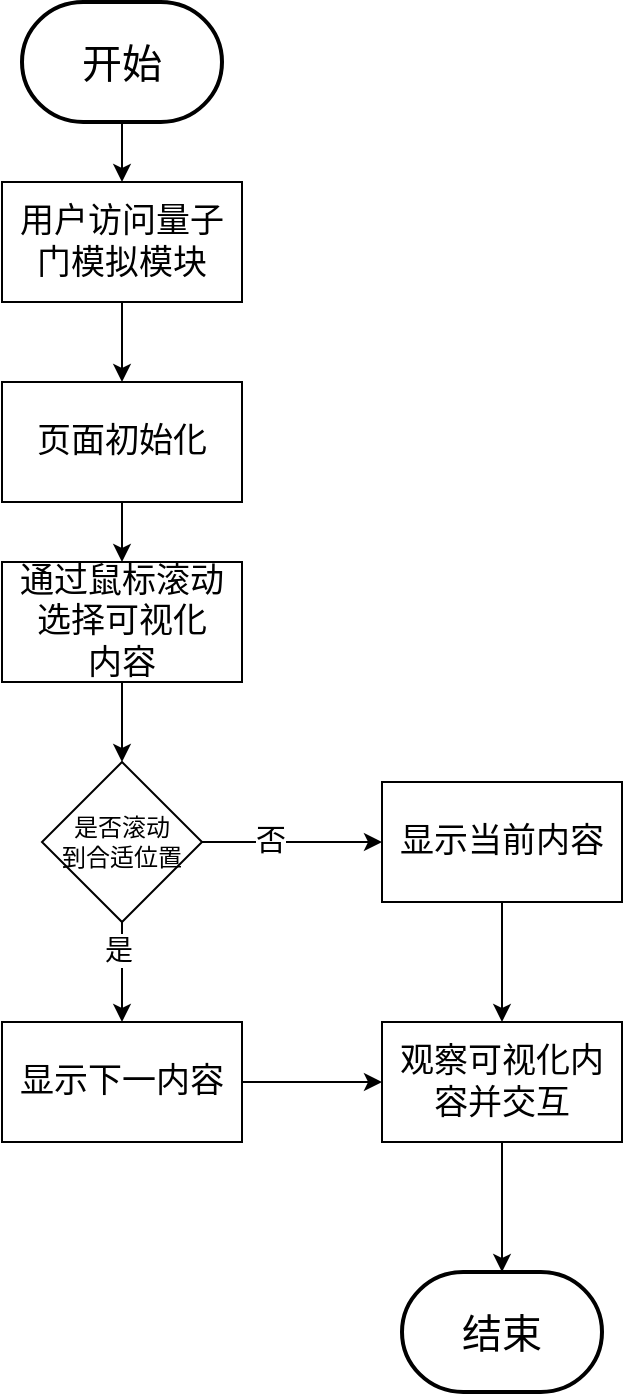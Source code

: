 <mxfile version="27.0.4">
  <diagram id="C5RBs43oDa-KdzZeNtuy" name="Page-1">
    <mxGraphModel dx="988" dy="1752" grid="1" gridSize="10" guides="1" tooltips="1" connect="1" arrows="1" fold="1" page="1" pageScale="1" pageWidth="827" pageHeight="1169" math="0" shadow="0">
      <root>
        <mxCell id="WIyWlLk6GJQsqaUBKTNV-0" />
        <mxCell id="WIyWlLk6GJQsqaUBKTNV-1" parent="WIyWlLk6GJQsqaUBKTNV-0" />
        <mxCell id="CGJRMr3i04eff4zQKk5s-9" style="edgeStyle=orthogonalEdgeStyle;rounded=0;orthogonalLoop=1;jettySize=auto;html=1;exitX=0.5;exitY=1;exitDx=0;exitDy=0;exitPerimeter=0;entryX=0.5;entryY=0;entryDx=0;entryDy=0;" edge="1" parent="WIyWlLk6GJQsqaUBKTNV-1" source="CGJRMr3i04eff4zQKk5s-0" target="CGJRMr3i04eff4zQKk5s-1">
          <mxGeometry relative="1" as="geometry" />
        </mxCell>
        <mxCell id="CGJRMr3i04eff4zQKk5s-0" value="&lt;font style=&quot;font-size: 20px;&quot;&gt;开始&lt;/font&gt;" style="strokeWidth=2;html=1;shape=mxgraph.flowchart.terminator;whiteSpace=wrap;" vertex="1" parent="WIyWlLk6GJQsqaUBKTNV-1">
          <mxGeometry x="170" y="-110" width="100" height="60" as="geometry" />
        </mxCell>
        <mxCell id="CGJRMr3i04eff4zQKk5s-10" value="" style="edgeStyle=orthogonalEdgeStyle;rounded=0;orthogonalLoop=1;jettySize=auto;html=1;" edge="1" parent="WIyWlLk6GJQsqaUBKTNV-1" source="CGJRMr3i04eff4zQKk5s-1" target="CGJRMr3i04eff4zQKk5s-2">
          <mxGeometry relative="1" as="geometry" />
        </mxCell>
        <mxCell id="CGJRMr3i04eff4zQKk5s-1" value="&lt;font style=&quot;font-size: 17px;&quot;&gt;用户访问量子门模拟模块&lt;/font&gt;" style="rounded=0;whiteSpace=wrap;html=1;" vertex="1" parent="WIyWlLk6GJQsqaUBKTNV-1">
          <mxGeometry x="160" y="-20" width="120" height="60" as="geometry" />
        </mxCell>
        <mxCell id="CGJRMr3i04eff4zQKk5s-11" value="" style="edgeStyle=orthogonalEdgeStyle;rounded=0;orthogonalLoop=1;jettySize=auto;html=1;" edge="1" parent="WIyWlLk6GJQsqaUBKTNV-1" source="CGJRMr3i04eff4zQKk5s-2" target="CGJRMr3i04eff4zQKk5s-3">
          <mxGeometry relative="1" as="geometry" />
        </mxCell>
        <mxCell id="CGJRMr3i04eff4zQKk5s-2" value="&lt;span style=&quot;font-size: 17px;&quot;&gt;页面初始化&lt;/span&gt;" style="rounded=0;whiteSpace=wrap;html=1;" vertex="1" parent="WIyWlLk6GJQsqaUBKTNV-1">
          <mxGeometry x="160" y="80" width="120" height="60" as="geometry" />
        </mxCell>
        <mxCell id="CGJRMr3i04eff4zQKk5s-12" value="" style="edgeStyle=orthogonalEdgeStyle;rounded=0;orthogonalLoop=1;jettySize=auto;html=1;" edge="1" parent="WIyWlLk6GJQsqaUBKTNV-1" source="CGJRMr3i04eff4zQKk5s-3" target="CGJRMr3i04eff4zQKk5s-4">
          <mxGeometry relative="1" as="geometry" />
        </mxCell>
        <mxCell id="CGJRMr3i04eff4zQKk5s-3" value="&lt;span style=&quot;font-size: 17px;&quot;&gt;通过鼠标滚动选择可&lt;/span&gt;&lt;span style=&quot;background-color: transparent; color: light-dark(rgb(0, 0, 0), rgb(255, 255, 255)); font-size: 17px;&quot;&gt;视&lt;/span&gt;&lt;span style=&quot;background-color: transparent; color: light-dark(rgb(0, 0, 0), rgb(255, 255, 255)); font-size: 17px;&quot;&gt;化&lt;/span&gt;&lt;div&gt;&lt;div&gt;&lt;div&gt;&lt;span style=&quot;font-size: 17px;&quot;&gt;内容&lt;/span&gt;&lt;/div&gt;&lt;/div&gt;&lt;/div&gt;" style="rounded=0;whiteSpace=wrap;html=1;" vertex="1" parent="WIyWlLk6GJQsqaUBKTNV-1">
          <mxGeometry x="160" y="170" width="120" height="60" as="geometry" />
        </mxCell>
        <mxCell id="CGJRMr3i04eff4zQKk5s-13" value="" style="edgeStyle=orthogonalEdgeStyle;rounded=0;orthogonalLoop=1;jettySize=auto;html=1;" edge="1" parent="WIyWlLk6GJQsqaUBKTNV-1" source="CGJRMr3i04eff4zQKk5s-4" target="CGJRMr3i04eff4zQKk5s-6">
          <mxGeometry relative="1" as="geometry" />
        </mxCell>
        <mxCell id="CGJRMr3i04eff4zQKk5s-18" value="&lt;font style=&quot;font-size: 15px;&quot;&gt;否&lt;/font&gt;" style="edgeLabel;html=1;align=center;verticalAlign=middle;resizable=0;points=[];" vertex="1" connectable="0" parent="CGJRMr3i04eff4zQKk5s-13">
          <mxGeometry x="-0.258" y="2" relative="1" as="geometry">
            <mxPoint as="offset" />
          </mxGeometry>
        </mxCell>
        <mxCell id="CGJRMr3i04eff4zQKk5s-14" value="" style="edgeStyle=orthogonalEdgeStyle;rounded=0;orthogonalLoop=1;jettySize=auto;html=1;" edge="1" parent="WIyWlLk6GJQsqaUBKTNV-1" source="CGJRMr3i04eff4zQKk5s-4" target="CGJRMr3i04eff4zQKk5s-5">
          <mxGeometry relative="1" as="geometry" />
        </mxCell>
        <mxCell id="CGJRMr3i04eff4zQKk5s-19" value="&lt;font style=&quot;font-size: 14px;&quot;&gt;是&lt;/font&gt;" style="edgeLabel;html=1;align=center;verticalAlign=middle;resizable=0;points=[];" vertex="1" connectable="0" parent="CGJRMr3i04eff4zQKk5s-14">
          <mxGeometry x="-0.456" y="-2" relative="1" as="geometry">
            <mxPoint as="offset" />
          </mxGeometry>
        </mxCell>
        <mxCell id="CGJRMr3i04eff4zQKk5s-4" value="是否滚动&lt;div&gt;到合适位置&lt;/div&gt;" style="rhombus;whiteSpace=wrap;html=1;" vertex="1" parent="WIyWlLk6GJQsqaUBKTNV-1">
          <mxGeometry x="180" y="270" width="80" height="80" as="geometry" />
        </mxCell>
        <mxCell id="CGJRMr3i04eff4zQKk5s-15" value="" style="edgeStyle=orthogonalEdgeStyle;rounded=0;orthogonalLoop=1;jettySize=auto;html=1;" edge="1" parent="WIyWlLk6GJQsqaUBKTNV-1" source="CGJRMr3i04eff4zQKk5s-5" target="CGJRMr3i04eff4zQKk5s-7">
          <mxGeometry relative="1" as="geometry" />
        </mxCell>
        <mxCell id="CGJRMr3i04eff4zQKk5s-5" value="&lt;span style=&quot;font-size: 17px;&quot;&gt;显示下一内容&lt;/span&gt;" style="rounded=0;whiteSpace=wrap;html=1;" vertex="1" parent="WIyWlLk6GJQsqaUBKTNV-1">
          <mxGeometry x="160" y="400" width="120" height="60" as="geometry" />
        </mxCell>
        <mxCell id="CGJRMr3i04eff4zQKk5s-16" value="" style="rounded=0;orthogonalLoop=1;jettySize=auto;html=1;" edge="1" parent="WIyWlLk6GJQsqaUBKTNV-1" source="CGJRMr3i04eff4zQKk5s-6" target="CGJRMr3i04eff4zQKk5s-7">
          <mxGeometry relative="1" as="geometry" />
        </mxCell>
        <mxCell id="CGJRMr3i04eff4zQKk5s-6" value="&lt;span style=&quot;font-size: 17px;&quot;&gt;显示当前内容&lt;/span&gt;" style="rounded=0;whiteSpace=wrap;html=1;" vertex="1" parent="WIyWlLk6GJQsqaUBKTNV-1">
          <mxGeometry x="350" y="280" width="120" height="60" as="geometry" />
        </mxCell>
        <mxCell id="CGJRMr3i04eff4zQKk5s-17" value="" style="edgeStyle=orthogonalEdgeStyle;rounded=0;orthogonalLoop=1;jettySize=auto;html=1;" edge="1" parent="WIyWlLk6GJQsqaUBKTNV-1" source="CGJRMr3i04eff4zQKk5s-7" target="CGJRMr3i04eff4zQKk5s-8">
          <mxGeometry relative="1" as="geometry" />
        </mxCell>
        <mxCell id="CGJRMr3i04eff4zQKk5s-7" value="&lt;span style=&quot;font-size: 17px;&quot;&gt;观察可视化内容并交互&lt;/span&gt;" style="rounded=0;whiteSpace=wrap;html=1;" vertex="1" parent="WIyWlLk6GJQsqaUBKTNV-1">
          <mxGeometry x="350" y="400" width="120" height="60" as="geometry" />
        </mxCell>
        <mxCell id="CGJRMr3i04eff4zQKk5s-8" value="&lt;span style=&quot;font-size: 20px;&quot;&gt;结束&lt;/span&gt;" style="strokeWidth=2;html=1;shape=mxgraph.flowchart.terminator;whiteSpace=wrap;" vertex="1" parent="WIyWlLk6GJQsqaUBKTNV-1">
          <mxGeometry x="360" y="525" width="100" height="60" as="geometry" />
        </mxCell>
      </root>
    </mxGraphModel>
  </diagram>
</mxfile>
